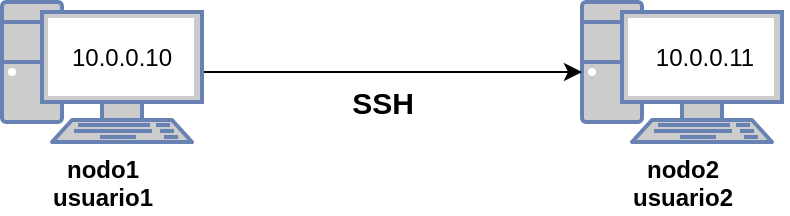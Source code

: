 <mxfile version="21.8.2" type="device">
  <diagram name="Página-1" id="dP5GfDgj5PEmdg-_mJoh">
    <mxGraphModel dx="880" dy="478" grid="1" gridSize="10" guides="1" tooltips="1" connect="1" arrows="1" fold="1" page="1" pageScale="1" pageWidth="827" pageHeight="1169" math="0" shadow="0">
      <root>
        <mxCell id="0" />
        <mxCell id="1" parent="0" />
        <mxCell id="PAMum6EBzUS5j07vVSav-1" value="&lt;div&gt;&lt;font color=&quot;#000000&quot;&gt;&lt;b&gt;nodo2&lt;/b&gt;&lt;/font&gt;&lt;/div&gt;&lt;div&gt;&lt;font color=&quot;#000000&quot;&gt;&lt;b&gt;usuario2&lt;/b&gt;&lt;/font&gt;&lt;br&gt;&lt;/div&gt;" style="fontColor=#0066CC;verticalAlign=top;verticalLabelPosition=bottom;labelPosition=center;align=center;html=1;outlineConnect=0;fillColor=#CCCCCC;strokeColor=#6881B3;gradientColor=none;gradientDirection=north;strokeWidth=2;shape=mxgraph.networks.pc;" vertex="1" parent="1">
          <mxGeometry x="380" y="220" width="100" height="70" as="geometry" />
        </mxCell>
        <mxCell id="PAMum6EBzUS5j07vVSav-4" value="" style="edgeStyle=orthogonalEdgeStyle;rounded=0;orthogonalLoop=1;jettySize=auto;html=1;entryX=0;entryY=0.5;entryDx=0;entryDy=0;entryPerimeter=0;" edge="1" parent="1" source="PAMum6EBzUS5j07vVSav-2" target="PAMum6EBzUS5j07vVSav-1">
          <mxGeometry relative="1" as="geometry">
            <mxPoint x="260" y="255" as="targetPoint" />
          </mxGeometry>
        </mxCell>
        <mxCell id="PAMum6EBzUS5j07vVSav-5" value="&lt;font size=&quot;1&quot;&gt;&lt;b style=&quot;font-size: 15px;&quot;&gt;SSH &lt;/b&gt;&lt;/font&gt;" style="edgeLabel;html=1;align=center;verticalAlign=middle;resizable=0;points=[];" vertex="1" connectable="0" parent="PAMum6EBzUS5j07vVSav-4">
          <mxGeometry x="-0.295" y="-2" relative="1" as="geometry">
            <mxPoint x="23" y="13" as="offset" />
          </mxGeometry>
        </mxCell>
        <mxCell id="PAMum6EBzUS5j07vVSav-2" value="&lt;div&gt;&lt;b&gt;&lt;font color=&quot;#000000&quot;&gt;nodo1&lt;/font&gt;&lt;/b&gt;&lt;/div&gt;&lt;div&gt;&lt;b&gt;&lt;font color=&quot;#000000&quot;&gt;usuario1&lt;/font&gt;&lt;/b&gt;&lt;br&gt;&lt;/div&gt;" style="fontColor=#0066CC;verticalAlign=top;verticalLabelPosition=bottom;labelPosition=center;align=center;html=1;outlineConnect=0;fillColor=#CCCCCC;strokeColor=#6881B3;gradientColor=none;gradientDirection=north;strokeWidth=2;shape=mxgraph.networks.pc;" vertex="1" parent="1">
          <mxGeometry x="90" y="220" width="100" height="70" as="geometry" />
        </mxCell>
        <mxCell id="PAMum6EBzUS5j07vVSav-6" value="&lt;div&gt;10.0.0.10&lt;/div&gt;" style="text;strokeColor=none;align=center;fillColor=none;html=1;verticalAlign=middle;whiteSpace=wrap;rounded=0;" vertex="1" parent="1">
          <mxGeometry x="120" y="233" width="60" height="30" as="geometry" />
        </mxCell>
        <mxCell id="PAMum6EBzUS5j07vVSav-7" value="10.0.0.11" style="text;strokeColor=none;align=center;fillColor=none;html=1;verticalAlign=middle;whiteSpace=wrap;rounded=0;" vertex="1" parent="1">
          <mxGeometry x="400" y="240" width="83" height="16" as="geometry" />
        </mxCell>
      </root>
    </mxGraphModel>
  </diagram>
</mxfile>
